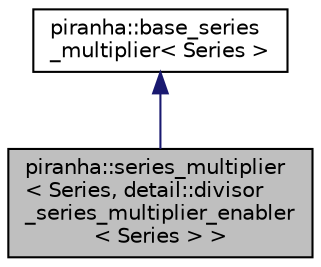 digraph "piranha::series_multiplier&lt; Series, detail::divisor_series_multiplier_enabler&lt; Series &gt; &gt;"
{
  edge [fontname="Helvetica",fontsize="10",labelfontname="Helvetica",labelfontsize="10"];
  node [fontname="Helvetica",fontsize="10",shape=record];
  Node0 [label="piranha::series_multiplier\l\< Series, detail::divisor\l_series_multiplier_enabler\l\< Series \> \>",height=0.2,width=0.4,color="black", fillcolor="grey75", style="filled", fontcolor="black"];
  Node1 -> Node0 [dir="back",color="midnightblue",fontsize="10",style="solid",fontname="Helvetica"];
  Node1 [label="piranha::base_series\l_multiplier\< Series \>",height=0.2,width=0.4,color="black", fillcolor="white", style="filled",URL="$classpiranha_1_1base__series__multiplier.html",tooltip="Base series multiplier. "];
}

